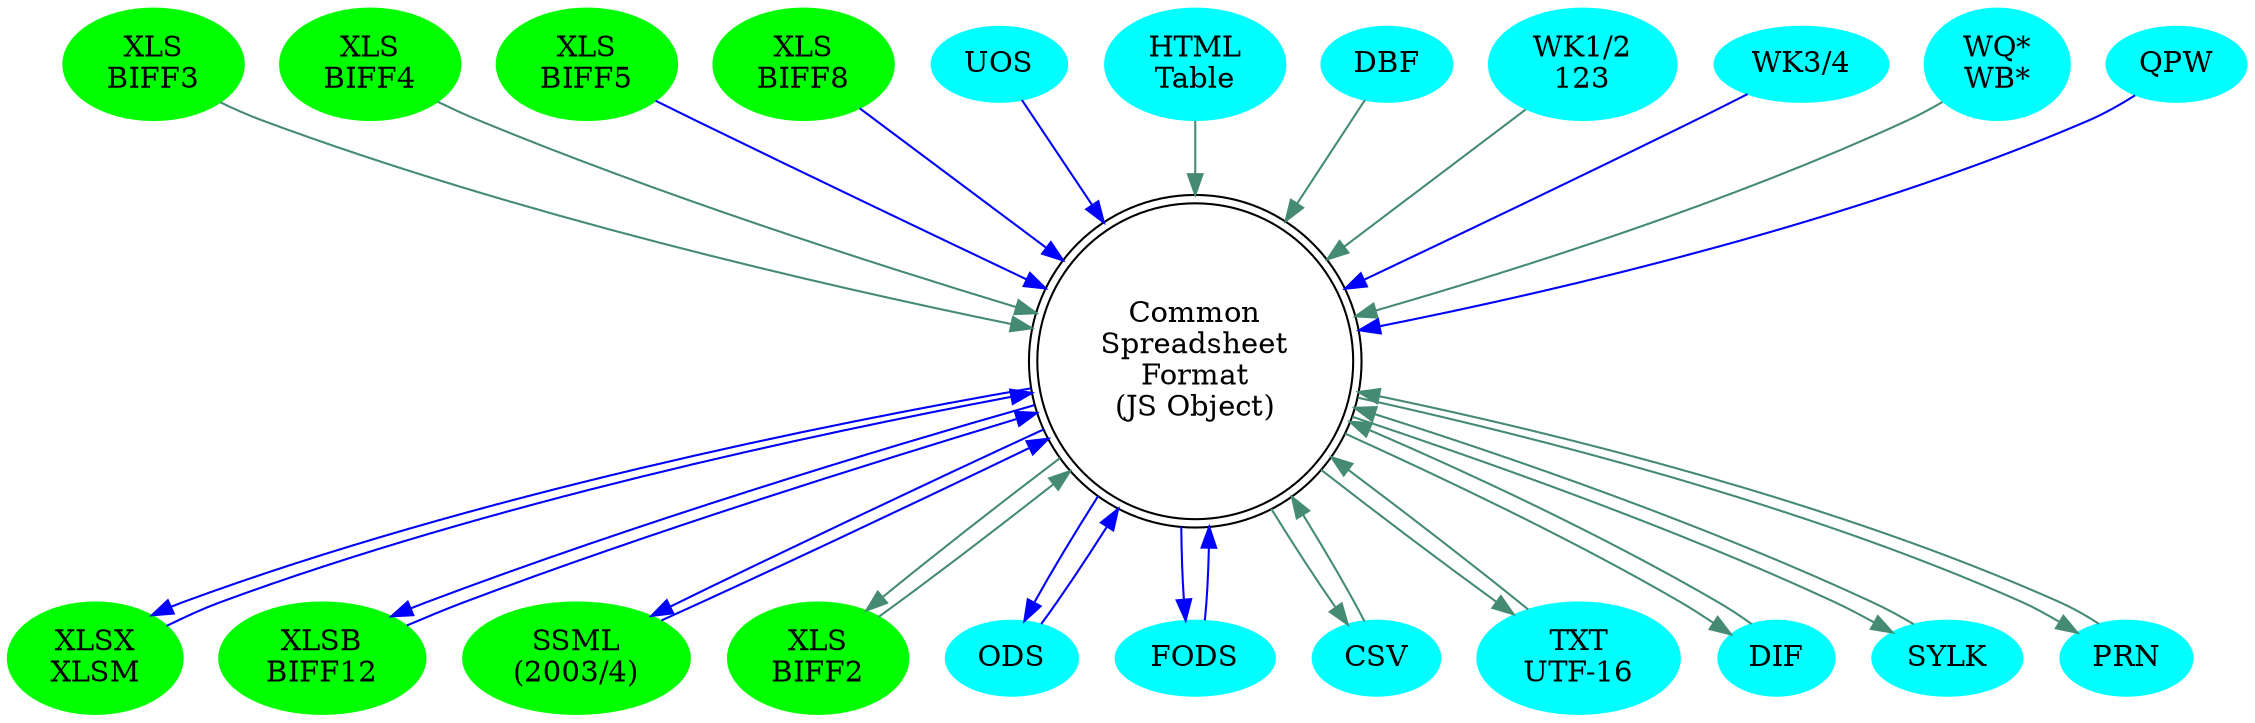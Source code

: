 digraph G {
	graph [mindist=0.1];
	csf [shape=doublecircle,label="Common\nSpreadsheet\nFormat\n(JS Object)"];
	subgraph XL {
		node  [style=filled,color=green];
		xlsx  [label="XLSX\nXLSM"];
		xlsb  [label="XLSB\nBIFF12"];
		xlml  [label="SSML\n(2003/4)"];
		xls2  [label="XLS\nBIFF2"];
		xls3  [label="XLS\nBIFF3"];
		xls4  [label="XLS\nBIFF4"];
		xls5  [label="XLS\nBIFF5"];
		xls8  [label="XLS\nBIFF8"];
	}

	subgraph OLD {
		node  [style=filled,color=cyan];
		ods   [label="ODS"];
		fods  [label="FODS"];
		uos   [label="UOS"];
		html  [label="HTML\nTable"];
		csv   [label="CSV"];
		txt   [label="TXT\nUTF-16"];
		dbf   [label="DBF"];
		dif   [label="DIF"];
		slk   [label="SYLK"];
		prn   [label="PRN"];
		wk1   [label="WK1/2\n123"];
		wk3   [label="WK3/4"];
		wqb   [label="WQ*\nWB*"];
		qpw   [label="QPW"];
	}

	subgraph WORKBOOK {
		edge [color=blue];
		csf -> xlsx
		xlsx -> csf
		csf -> xlsb
		xlsb -> csf
		csf -> xlml
		xlml -> csf
		xls5 -> csf
		xls8 -> csf
		ods -> csf
		csf -> ods
		fods -> csf
		csf -> fods
		uos -> csf
		wk3 -> csf
		qpw -> csf
	}
	subgraph WORKSHEET {
		edge [color=aquamarine4];
		xls2 -> csf
		csf -> xls2
		xls3 -> csf
		xls4 -> csf
		csf -> slk
		slk -> csf
		csf -> dif
		wk1 -> csf
		wqb -> csf
		dif -> csf
		prn -> csf
		csf -> prn
		csv -> csf
		csf -> csv
		txt -> csf
		csf -> txt
		dbf -> csf
		html -> csf
	}
}
